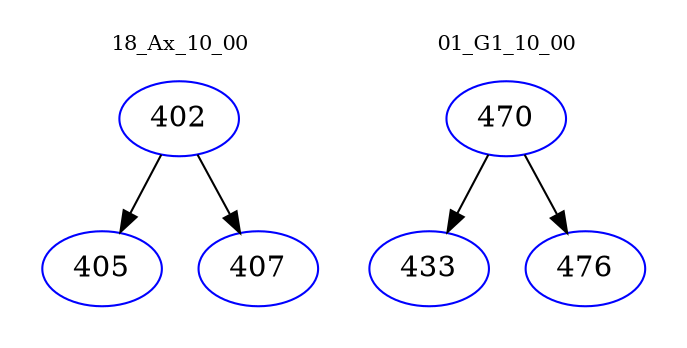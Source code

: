 digraph{
subgraph cluster_0 {
color = white
label = "18_Ax_10_00";
fontsize=10;
T0_402 [label="402", color="blue"]
T0_402 -> T0_405 [color="black"]
T0_405 [label="405", color="blue"]
T0_402 -> T0_407 [color="black"]
T0_407 [label="407", color="blue"]
}
subgraph cluster_1 {
color = white
label = "01_G1_10_00";
fontsize=10;
T1_470 [label="470", color="blue"]
T1_470 -> T1_433 [color="black"]
T1_433 [label="433", color="blue"]
T1_470 -> T1_476 [color="black"]
T1_476 [label="476", color="blue"]
}
}
